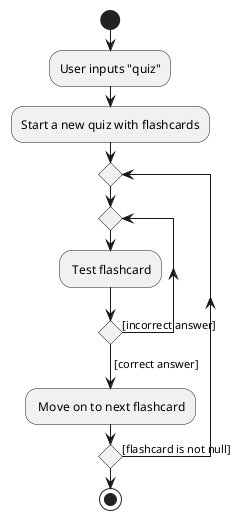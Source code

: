 @startuml
start
:User inputs "quiz";
:Start a new quiz with flashcards;
repeat
'    :Get flashcard from model with flashcard index;
    'Since the beta syntax does not support placing the condition outside the
    'diamond we place it as the true branch instead.
    repeat
    : Test flashcard;
    repeat while () is ([incorrect answer])
    -> [correct answer];
    : Move on to next flashcard;
repeat while () is ([flashcard is not null])

stop
@enduml
